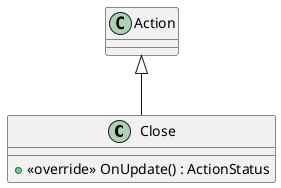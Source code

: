 @startuml
class Close {
    + <<override>> OnUpdate() : ActionStatus
}
Action <|-- Close
@enduml
